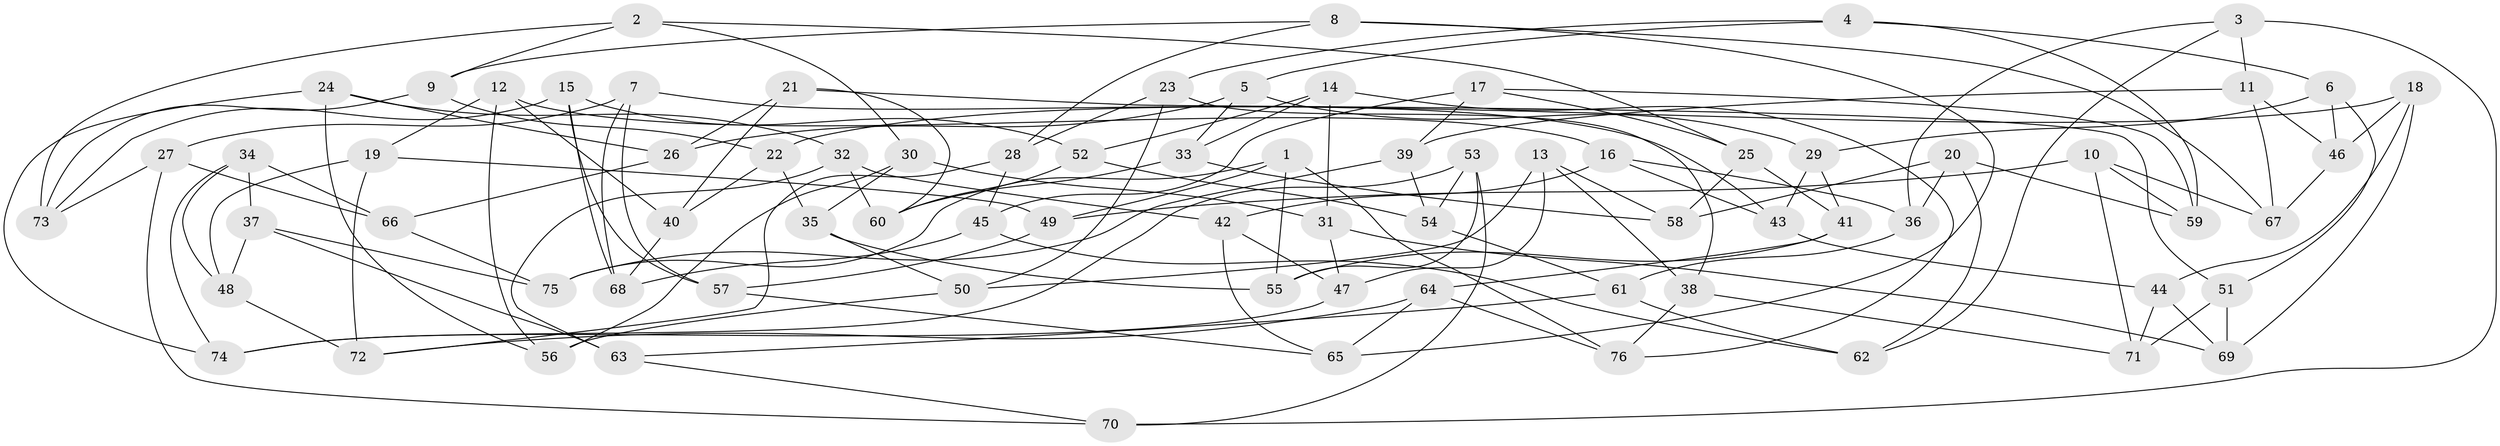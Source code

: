 // Generated by graph-tools (version 1.1) at 2025/26/03/09/25 03:26:55]
// undirected, 76 vertices, 152 edges
graph export_dot {
graph [start="1"]
  node [color=gray90,style=filled];
  1;
  2;
  3;
  4;
  5;
  6;
  7;
  8;
  9;
  10;
  11;
  12;
  13;
  14;
  15;
  16;
  17;
  18;
  19;
  20;
  21;
  22;
  23;
  24;
  25;
  26;
  27;
  28;
  29;
  30;
  31;
  32;
  33;
  34;
  35;
  36;
  37;
  38;
  39;
  40;
  41;
  42;
  43;
  44;
  45;
  46;
  47;
  48;
  49;
  50;
  51;
  52;
  53;
  54;
  55;
  56;
  57;
  58;
  59;
  60;
  61;
  62;
  63;
  64;
  65;
  66;
  67;
  68;
  69;
  70;
  71;
  72;
  73;
  74;
  75;
  76;
  1 -- 75;
  1 -- 55;
  1 -- 76;
  1 -- 49;
  2 -- 30;
  2 -- 25;
  2 -- 9;
  2 -- 73;
  3 -- 11;
  3 -- 70;
  3 -- 36;
  3 -- 62;
  4 -- 59;
  4 -- 6;
  4 -- 5;
  4 -- 23;
  5 -- 29;
  5 -- 33;
  5 -- 26;
  6 -- 29;
  6 -- 51;
  6 -- 46;
  7 -- 68;
  7 -- 57;
  7 -- 27;
  7 -- 43;
  8 -- 9;
  8 -- 67;
  8 -- 28;
  8 -- 65;
  9 -- 73;
  9 -- 22;
  10 -- 59;
  10 -- 67;
  10 -- 49;
  10 -- 71;
  11 -- 67;
  11 -- 46;
  11 -- 39;
  12 -- 40;
  12 -- 19;
  12 -- 16;
  12 -- 56;
  13 -- 58;
  13 -- 47;
  13 -- 38;
  13 -- 50;
  14 -- 33;
  14 -- 52;
  14 -- 76;
  14 -- 31;
  15 -- 52;
  15 -- 57;
  15 -- 68;
  15 -- 73;
  16 -- 43;
  16 -- 42;
  16 -- 36;
  17 -- 59;
  17 -- 45;
  17 -- 25;
  17 -- 39;
  18 -- 46;
  18 -- 44;
  18 -- 69;
  18 -- 22;
  19 -- 49;
  19 -- 72;
  19 -- 48;
  20 -- 58;
  20 -- 36;
  20 -- 59;
  20 -- 62;
  21 -- 60;
  21 -- 51;
  21 -- 26;
  21 -- 40;
  22 -- 40;
  22 -- 35;
  23 -- 38;
  23 -- 50;
  23 -- 28;
  24 -- 32;
  24 -- 74;
  24 -- 26;
  24 -- 56;
  25 -- 58;
  25 -- 41;
  26 -- 66;
  27 -- 70;
  27 -- 66;
  27 -- 73;
  28 -- 72;
  28 -- 45;
  29 -- 43;
  29 -- 41;
  30 -- 56;
  30 -- 35;
  30 -- 31;
  31 -- 47;
  31 -- 69;
  32 -- 63;
  32 -- 42;
  32 -- 60;
  33 -- 58;
  33 -- 60;
  34 -- 66;
  34 -- 74;
  34 -- 48;
  34 -- 37;
  35 -- 50;
  35 -- 55;
  36 -- 61;
  37 -- 75;
  37 -- 63;
  37 -- 48;
  38 -- 76;
  38 -- 71;
  39 -- 75;
  39 -- 54;
  40 -- 68;
  41 -- 64;
  41 -- 55;
  42 -- 65;
  42 -- 47;
  43 -- 44;
  44 -- 71;
  44 -- 69;
  45 -- 62;
  45 -- 68;
  46 -- 67;
  47 -- 74;
  48 -- 72;
  49 -- 57;
  50 -- 56;
  51 -- 71;
  51 -- 69;
  52 -- 54;
  52 -- 60;
  53 -- 54;
  53 -- 74;
  53 -- 70;
  53 -- 55;
  54 -- 61;
  57 -- 65;
  61 -- 63;
  61 -- 62;
  63 -- 70;
  64 -- 76;
  64 -- 65;
  64 -- 72;
  66 -- 75;
}
